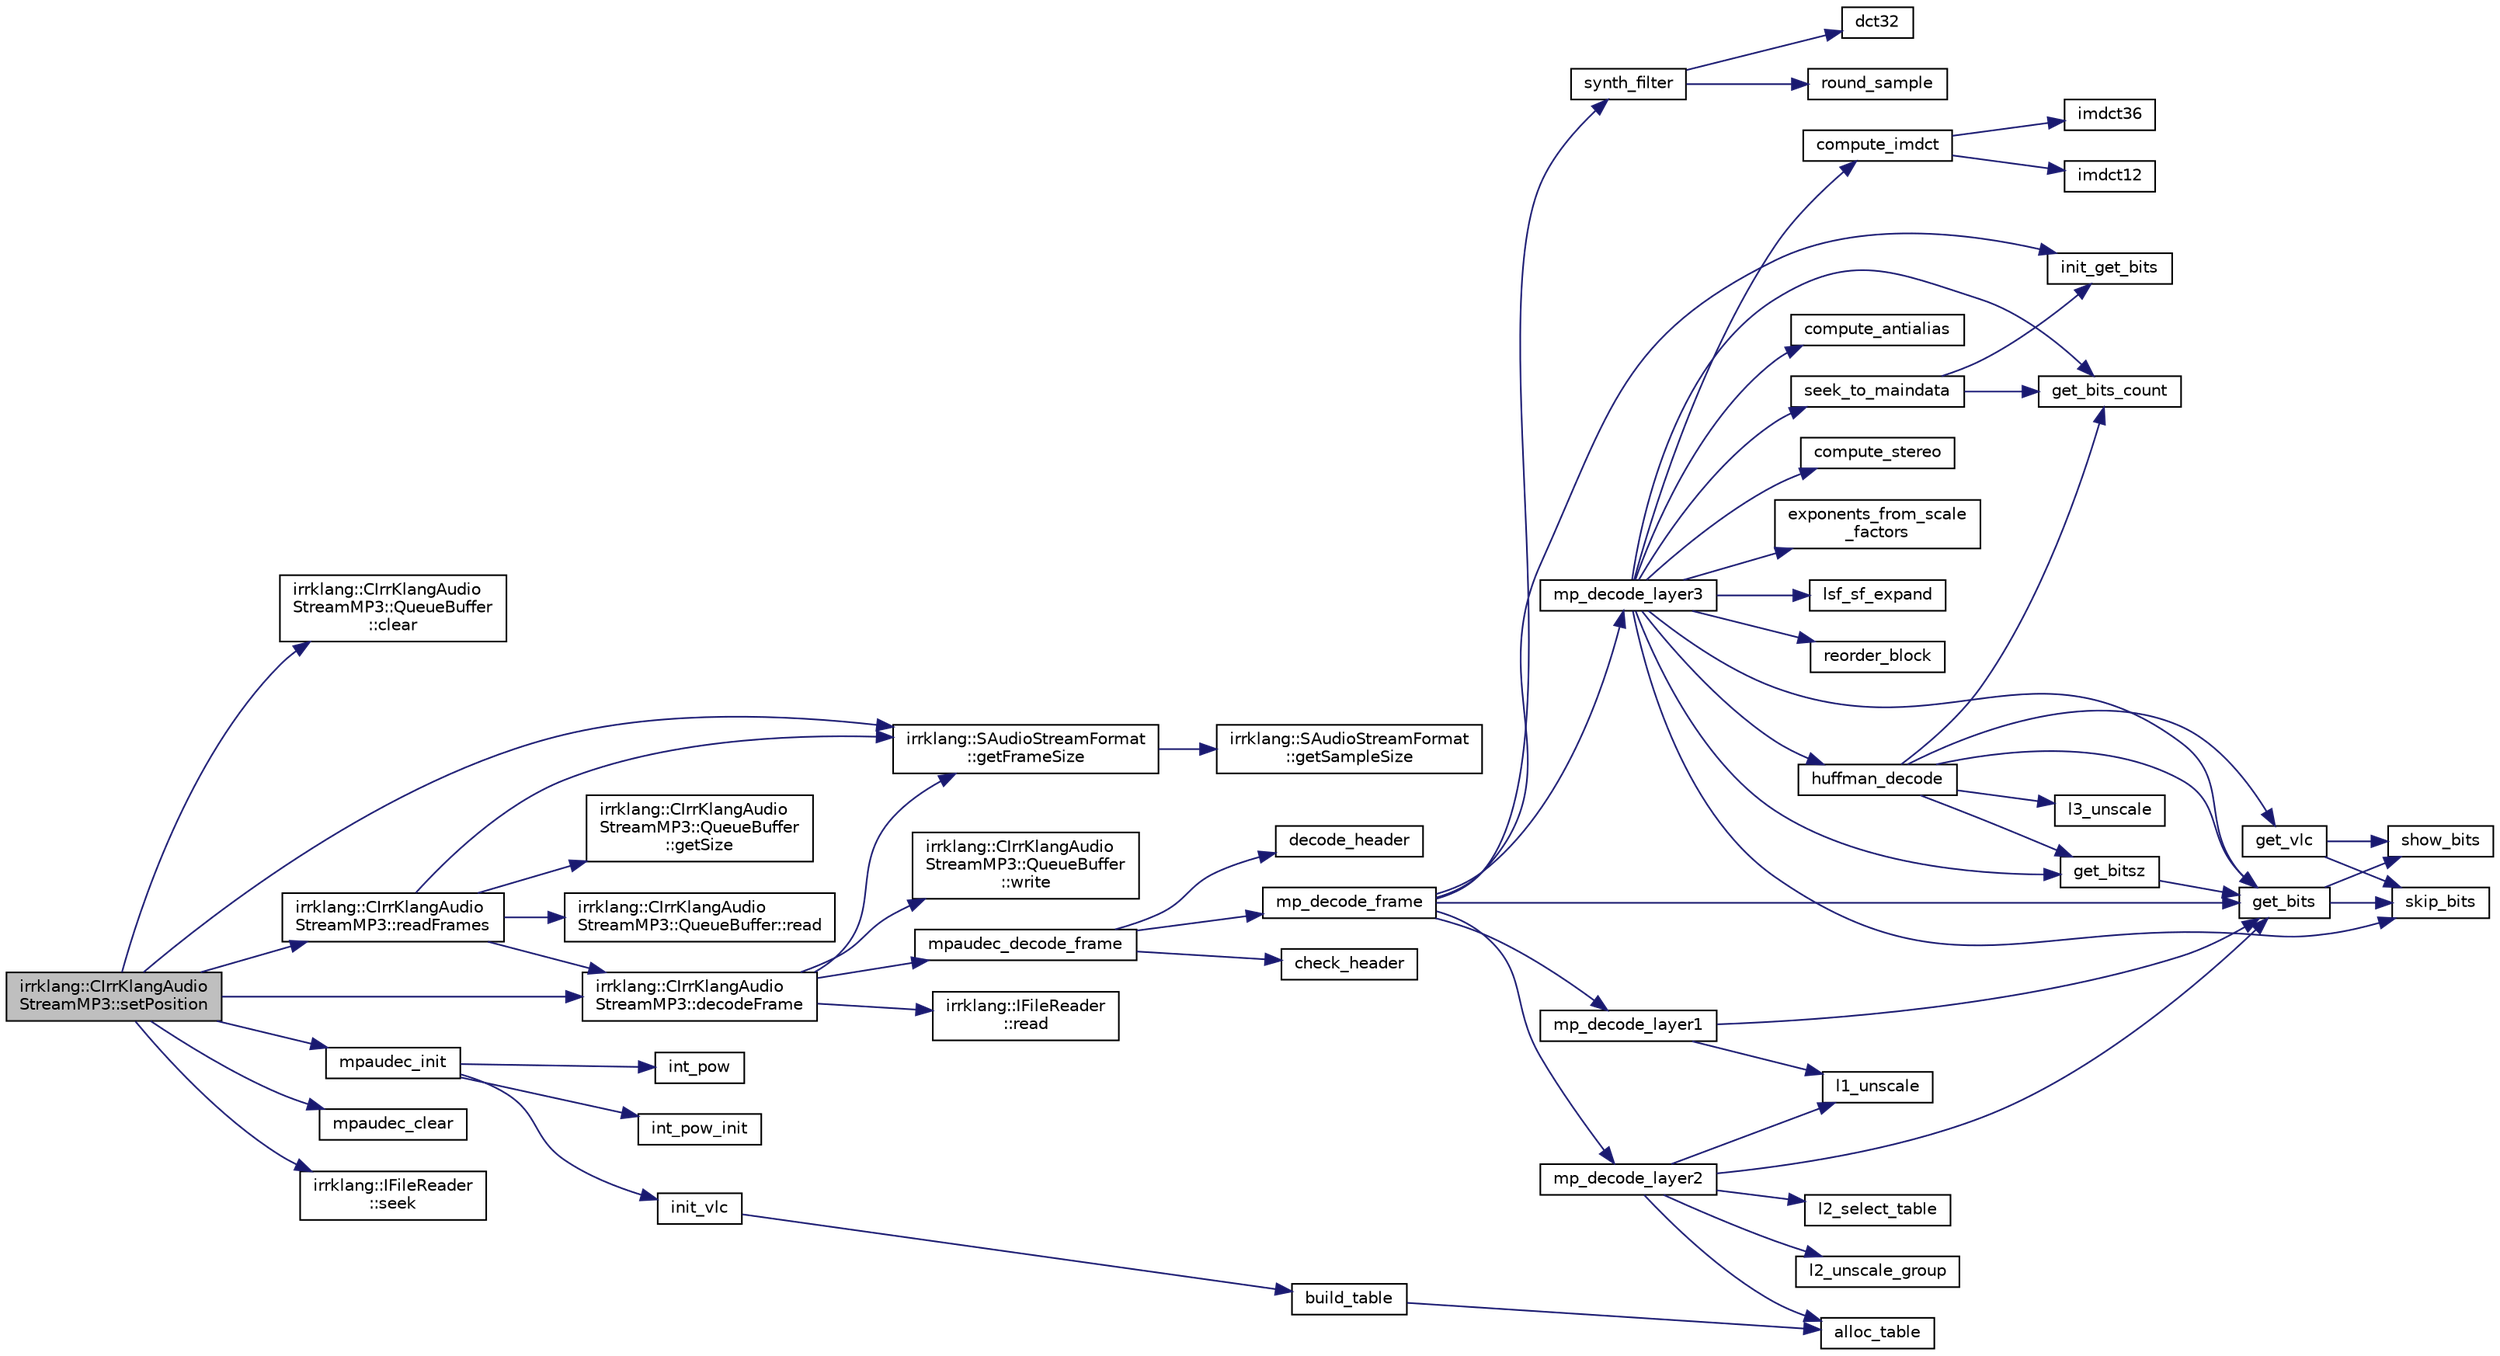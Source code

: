 digraph "irrklang::CIrrKlangAudioStreamMP3::setPosition"
{
  bgcolor="transparent";
  edge [fontname="Helvetica",fontsize="10",labelfontname="Helvetica",labelfontsize="10"];
  node [fontname="Helvetica",fontsize="10",shape=record];
  rankdir="LR";
  Node1 [label="irrklang::CIrrKlangAudio\lStreamMP3::setPosition",height=0.2,width=0.4,color="black", fillcolor="grey75", style="filled", fontcolor="black"];
  Node1 -> Node2 [color="midnightblue",fontsize="10",style="solid",fontname="Helvetica"];
  Node2 [label="irrklang::CIrrKlangAudio\lStreamMP3::QueueBuffer\l::clear",height=0.2,width=0.4,color="black",URL="$classirrklang_1_1CIrrKlangAudioStreamMP3_1_1QueueBuffer.html#ad25f32a5a4200bbfb762d4bd74d67c94"];
  Node1 -> Node3 [color="midnightblue",fontsize="10",style="solid",fontname="Helvetica"];
  Node3 [label="irrklang::CIrrKlangAudio\lStreamMP3::decodeFrame",height=0.2,width=0.4,color="black",URL="$classirrklang_1_1CIrrKlangAudioStreamMP3.html#a0694b0e9c0ca306701236b660a11633d"];
  Node3 -> Node4 [color="midnightblue",fontsize="10",style="solid",fontname="Helvetica"];
  Node4 [label="irrklang::SAudioStreamFormat\l::getFrameSize",height=0.2,width=0.4,color="black",URL="$structirrklang_1_1SAudioStreamFormat.html#adbd8ce7f570a0c252d8aa74a3c444adb",tooltip="returns the frame size of the stream data in bytes "];
  Node4 -> Node5 [color="midnightblue",fontsize="10",style="solid",fontname="Helvetica"];
  Node5 [label="irrklang::SAudioStreamFormat\l::getSampleSize",height=0.2,width=0.4,color="black",URL="$structirrklang_1_1SAudioStreamFormat.html#a0285204b54e3c969ae01d7bbec2f39b8",tooltip="returns the size of a sample of the data described by the stream data in bytes "];
  Node3 -> Node6 [color="midnightblue",fontsize="10",style="solid",fontname="Helvetica"];
  Node6 [label="mpaudec_decode_frame",height=0.2,width=0.4,color="black",URL="$mpaudec_8c.html#ad804754f6cb3863f2489fcddc56f9ae4"];
  Node6 -> Node7 [color="midnightblue",fontsize="10",style="solid",fontname="Helvetica"];
  Node7 [label="check_header",height=0.2,width=0.4,color="black",URL="$mpaudec_8c.html#a7c31d00e6546442f4894d24f15c61dd6"];
  Node6 -> Node8 [color="midnightblue",fontsize="10",style="solid",fontname="Helvetica"];
  Node8 [label="decode_header",height=0.2,width=0.4,color="black",URL="$mpaudec_8c.html#adc65cd68ae1134afaf2b4d0aa8270b26"];
  Node6 -> Node9 [color="midnightblue",fontsize="10",style="solid",fontname="Helvetica"];
  Node9 [label="mp_decode_frame",height=0.2,width=0.4,color="black",URL="$mpaudec_8c.html#a2dff7b15a5f55a97729fb3f2d7194e64"];
  Node9 -> Node10 [color="midnightblue",fontsize="10",style="solid",fontname="Helvetica"];
  Node10 [label="get_bits",height=0.2,width=0.4,color="black",URL="$bits_8c.html#a4c9accf71fe52dba23187e83252f2459"];
  Node10 -> Node11 [color="midnightblue",fontsize="10",style="solid",fontname="Helvetica"];
  Node11 [label="show_bits",height=0.2,width=0.4,color="black",URL="$bits_8c.html#a1ab74f16c44ad8762a384924368175e7"];
  Node10 -> Node12 [color="midnightblue",fontsize="10",style="solid",fontname="Helvetica"];
  Node12 [label="skip_bits",height=0.2,width=0.4,color="black",URL="$bits_8c.html#aea74eea48a18a3731b052ac530f6afce"];
  Node9 -> Node13 [color="midnightblue",fontsize="10",style="solid",fontname="Helvetica"];
  Node13 [label="init_get_bits",height=0.2,width=0.4,color="black",URL="$bits_8c.html#a82a721f07b4c8c18282532ceeb0b76d3",tooltip="init GetBitContext. "];
  Node9 -> Node14 [color="midnightblue",fontsize="10",style="solid",fontname="Helvetica"];
  Node14 [label="mp_decode_layer1",height=0.2,width=0.4,color="black",URL="$mpaudec_8c.html#aa8d8ca6a6ace0fa4945bbf9de65c0364"];
  Node14 -> Node10 [color="midnightblue",fontsize="10",style="solid",fontname="Helvetica"];
  Node14 -> Node15 [color="midnightblue",fontsize="10",style="solid",fontname="Helvetica"];
  Node15 [label="l1_unscale",height=0.2,width=0.4,color="black",URL="$mpaudec_8c.html#ace09b3a4500ca2aea564ee747aaa804a"];
  Node9 -> Node16 [color="midnightblue",fontsize="10",style="solid",fontname="Helvetica"];
  Node16 [label="mp_decode_layer2",height=0.2,width=0.4,color="black",URL="$mpaudec_8c.html#a72ee70f98e9873f63c88b69b80e15825"];
  Node16 -> Node17 [color="midnightblue",fontsize="10",style="solid",fontname="Helvetica"];
  Node17 [label="alloc_table",height=0.2,width=0.4,color="black",URL="$bits_8c.html#a3d11308e2c23c39139ae637124c8dd9d"];
  Node16 -> Node10 [color="midnightblue",fontsize="10",style="solid",fontname="Helvetica"];
  Node16 -> Node15 [color="midnightblue",fontsize="10",style="solid",fontname="Helvetica"];
  Node16 -> Node18 [color="midnightblue",fontsize="10",style="solid",fontname="Helvetica"];
  Node18 [label="l2_select_table",height=0.2,width=0.4,color="black",URL="$mpaudec_8c.html#a60ca1fa363b8401e9a27bacf3f679d21"];
  Node16 -> Node19 [color="midnightblue",fontsize="10",style="solid",fontname="Helvetica"];
  Node19 [label="l2_unscale_group",height=0.2,width=0.4,color="black",URL="$mpaudec_8c.html#a4d72303722fb4254bd6015f0d3be24bc"];
  Node9 -> Node20 [color="midnightblue",fontsize="10",style="solid",fontname="Helvetica"];
  Node20 [label="mp_decode_layer3",height=0.2,width=0.4,color="black",URL="$mpaudec_8c.html#aa6bde9d54d008252eb8b748f805c7c1e"];
  Node20 -> Node21 [color="midnightblue",fontsize="10",style="solid",fontname="Helvetica"];
  Node21 [label="compute_antialias",height=0.2,width=0.4,color="black",URL="$mpaudec_8c.html#aeb64a1031552d0031c4b3e32e5260ff3"];
  Node20 -> Node22 [color="midnightblue",fontsize="10",style="solid",fontname="Helvetica"];
  Node22 [label="compute_imdct",height=0.2,width=0.4,color="black",URL="$mpaudec_8c.html#acf918d4b847c8a23d9cb38db467c7483"];
  Node22 -> Node23 [color="midnightblue",fontsize="10",style="solid",fontname="Helvetica"];
  Node23 [label="imdct12",height=0.2,width=0.4,color="black",URL="$mpaudec_8c.html#a537c21d3e9b6a3435fd1dd884145b853"];
  Node22 -> Node24 [color="midnightblue",fontsize="10",style="solid",fontname="Helvetica"];
  Node24 [label="imdct36",height=0.2,width=0.4,color="black",URL="$mpaudec_8c.html#a8e0f45791456c07ffa41f0dacd94f152"];
  Node20 -> Node25 [color="midnightblue",fontsize="10",style="solid",fontname="Helvetica"];
  Node25 [label="compute_stereo",height=0.2,width=0.4,color="black",URL="$mpaudec_8c.html#a34bde35be4bc67de1fd03285c3729de4"];
  Node20 -> Node26 [color="midnightblue",fontsize="10",style="solid",fontname="Helvetica"];
  Node26 [label="exponents_from_scale\l_factors",height=0.2,width=0.4,color="black",URL="$mpaudec_8c.html#a19901913c3051acd8692540101edd707"];
  Node20 -> Node10 [color="midnightblue",fontsize="10",style="solid",fontname="Helvetica"];
  Node20 -> Node27 [color="midnightblue",fontsize="10",style="solid",fontname="Helvetica"];
  Node27 [label="get_bits_count",height=0.2,width=0.4,color="black",URL="$bits_8c.html#aa3797eab0bbe953c41e8a070aa3a4dbc"];
  Node20 -> Node28 [color="midnightblue",fontsize="10",style="solid",fontname="Helvetica"];
  Node28 [label="get_bitsz",height=0.2,width=0.4,color="black",URL="$mpaudec_8c.html#a3bb107475a04ad73ab8f45dd8f1dbc44"];
  Node28 -> Node10 [color="midnightblue",fontsize="10",style="solid",fontname="Helvetica"];
  Node20 -> Node29 [color="midnightblue",fontsize="10",style="solid",fontname="Helvetica"];
  Node29 [label="huffman_decode",height=0.2,width=0.4,color="black",URL="$mpaudec_8c.html#aa123e4d670f1d03b262749f6d2134630"];
  Node29 -> Node10 [color="midnightblue",fontsize="10",style="solid",fontname="Helvetica"];
  Node29 -> Node27 [color="midnightblue",fontsize="10",style="solid",fontname="Helvetica"];
  Node29 -> Node28 [color="midnightblue",fontsize="10",style="solid",fontname="Helvetica"];
  Node29 -> Node30 [color="midnightblue",fontsize="10",style="solid",fontname="Helvetica"];
  Node30 [label="get_vlc",height=0.2,width=0.4,color="black",URL="$bits_8c.html#ad9d1cef202cce95b0fd843505647ae2c"];
  Node30 -> Node11 [color="midnightblue",fontsize="10",style="solid",fontname="Helvetica"];
  Node30 -> Node12 [color="midnightblue",fontsize="10",style="solid",fontname="Helvetica"];
  Node29 -> Node31 [color="midnightblue",fontsize="10",style="solid",fontname="Helvetica"];
  Node31 [label="l3_unscale",height=0.2,width=0.4,color="black",URL="$mpaudec_8c.html#aa551ba45abc3f6547465227e7c0f084d"];
  Node20 -> Node32 [color="midnightblue",fontsize="10",style="solid",fontname="Helvetica"];
  Node32 [label="lsf_sf_expand",height=0.2,width=0.4,color="black",URL="$mpaudec_8c.html#acafc5e389fb92f6955d3449abd7187b2"];
  Node20 -> Node33 [color="midnightblue",fontsize="10",style="solid",fontname="Helvetica"];
  Node33 [label="reorder_block",height=0.2,width=0.4,color="black",URL="$mpaudec_8c.html#ac3d939325754cbedaaf6bd1300da0f81"];
  Node20 -> Node34 [color="midnightblue",fontsize="10",style="solid",fontname="Helvetica"];
  Node34 [label="seek_to_maindata",height=0.2,width=0.4,color="black",URL="$mpaudec_8c.html#ab3d38c0057af45f5edb7f6dc158ede46"];
  Node34 -> Node27 [color="midnightblue",fontsize="10",style="solid",fontname="Helvetica"];
  Node34 -> Node13 [color="midnightblue",fontsize="10",style="solid",fontname="Helvetica"];
  Node20 -> Node12 [color="midnightblue",fontsize="10",style="solid",fontname="Helvetica"];
  Node9 -> Node35 [color="midnightblue",fontsize="10",style="solid",fontname="Helvetica"];
  Node35 [label="synth_filter",height=0.2,width=0.4,color="black",URL="$mpaudec_8c.html#a68661d84372543e26e2d315f5e7b35e7"];
  Node35 -> Node36 [color="midnightblue",fontsize="10",style="solid",fontname="Helvetica"];
  Node36 [label="dct32",height=0.2,width=0.4,color="black",URL="$mpaudec_8c.html#a94a1b9f66732d2e8a51be90eb17f08a6"];
  Node35 -> Node37 [color="midnightblue",fontsize="10",style="solid",fontname="Helvetica"];
  Node37 [label="round_sample",height=0.2,width=0.4,color="black",URL="$mpaudec_8c.html#aad56ed253bfb25eb1cc06cc68fab053a"];
  Node3 -> Node38 [color="midnightblue",fontsize="10",style="solid",fontname="Helvetica"];
  Node38 [label="irrklang::IFileReader\l::read",height=0.2,width=0.4,color="black",URL="$classirrklang_1_1IFileReader.html#a0ba36fc0023d3ad430bbe34770364559",tooltip="Reads an amount of bytes from the file. "];
  Node3 -> Node39 [color="midnightblue",fontsize="10",style="solid",fontname="Helvetica"];
  Node39 [label="irrklang::CIrrKlangAudio\lStreamMP3::QueueBuffer\l::write",height=0.2,width=0.4,color="black",URL="$classirrklang_1_1CIrrKlangAudioStreamMP3_1_1QueueBuffer.html#a001b3786ec714fa1ef1182e1539d3c50"];
  Node1 -> Node4 [color="midnightblue",fontsize="10",style="solid",fontname="Helvetica"];
  Node1 -> Node40 [color="midnightblue",fontsize="10",style="solid",fontname="Helvetica"];
  Node40 [label="mpaudec_clear",height=0.2,width=0.4,color="black",URL="$mpaudec_8c.html#ab0a860386211b1374764b470cc56129b"];
  Node1 -> Node41 [color="midnightblue",fontsize="10",style="solid",fontname="Helvetica"];
  Node41 [label="mpaudec_init",height=0.2,width=0.4,color="black",URL="$mpaudec_8c.html#a0f2f19b46f286b7a9315b40e46f34227"];
  Node41 -> Node42 [color="midnightblue",fontsize="10",style="solid",fontname="Helvetica"];
  Node42 [label="init_vlc",height=0.2,width=0.4,color="black",URL="$bits_8c.html#a17ce557803d3a49257e6fb289d43dfee"];
  Node42 -> Node43 [color="midnightblue",fontsize="10",style="solid",fontname="Helvetica"];
  Node43 [label="build_table",height=0.2,width=0.4,color="black",URL="$bits_8c.html#a452b9ed664f9e1b5ca6e12292e184e32"];
  Node43 -> Node17 [color="midnightblue",fontsize="10",style="solid",fontname="Helvetica"];
  Node41 -> Node44 [color="midnightblue",fontsize="10",style="solid",fontname="Helvetica"];
  Node44 [label="int_pow",height=0.2,width=0.4,color="black",URL="$mpaudec_8c.html#ad19555572a4583ac8af52fcaf58a2c87"];
  Node41 -> Node45 [color="midnightblue",fontsize="10",style="solid",fontname="Helvetica"];
  Node45 [label="int_pow_init",height=0.2,width=0.4,color="black",URL="$mpaudec_8c.html#a23a825ca0fd958323342fced3275c436"];
  Node1 -> Node46 [color="midnightblue",fontsize="10",style="solid",fontname="Helvetica"];
  Node46 [label="irrklang::CIrrKlangAudio\lStreamMP3::readFrames",height=0.2,width=0.4,color="black",URL="$classirrklang_1_1CIrrKlangAudioStreamMP3.html#a85374ba5ed9178fa74dd256d59018ca0",tooltip="tells the audio stream to read n audio frames into the specified buffer "];
  Node46 -> Node3 [color="midnightblue",fontsize="10",style="solid",fontname="Helvetica"];
  Node46 -> Node4 [color="midnightblue",fontsize="10",style="solid",fontname="Helvetica"];
  Node46 -> Node47 [color="midnightblue",fontsize="10",style="solid",fontname="Helvetica"];
  Node47 [label="irrklang::CIrrKlangAudio\lStreamMP3::QueueBuffer\l::getSize",height=0.2,width=0.4,color="black",URL="$classirrklang_1_1CIrrKlangAudioStreamMP3_1_1QueueBuffer.html#aafc3dcda6238a052b154795ed3332c81"];
  Node46 -> Node48 [color="midnightblue",fontsize="10",style="solid",fontname="Helvetica"];
  Node48 [label="irrklang::CIrrKlangAudio\lStreamMP3::QueueBuffer::read",height=0.2,width=0.4,color="black",URL="$classirrklang_1_1CIrrKlangAudioStreamMP3_1_1QueueBuffer.html#a53c29a763d2ed10cf4b2211e362d76d6"];
  Node1 -> Node49 [color="midnightblue",fontsize="10",style="solid",fontname="Helvetica"];
  Node49 [label="irrklang::IFileReader\l::seek",height=0.2,width=0.4,color="black",URL="$classirrklang_1_1IFileReader.html#a1c98718116049833e2de77a67a07faaa",tooltip="Changes position in file, returns true if successful. "];
}
